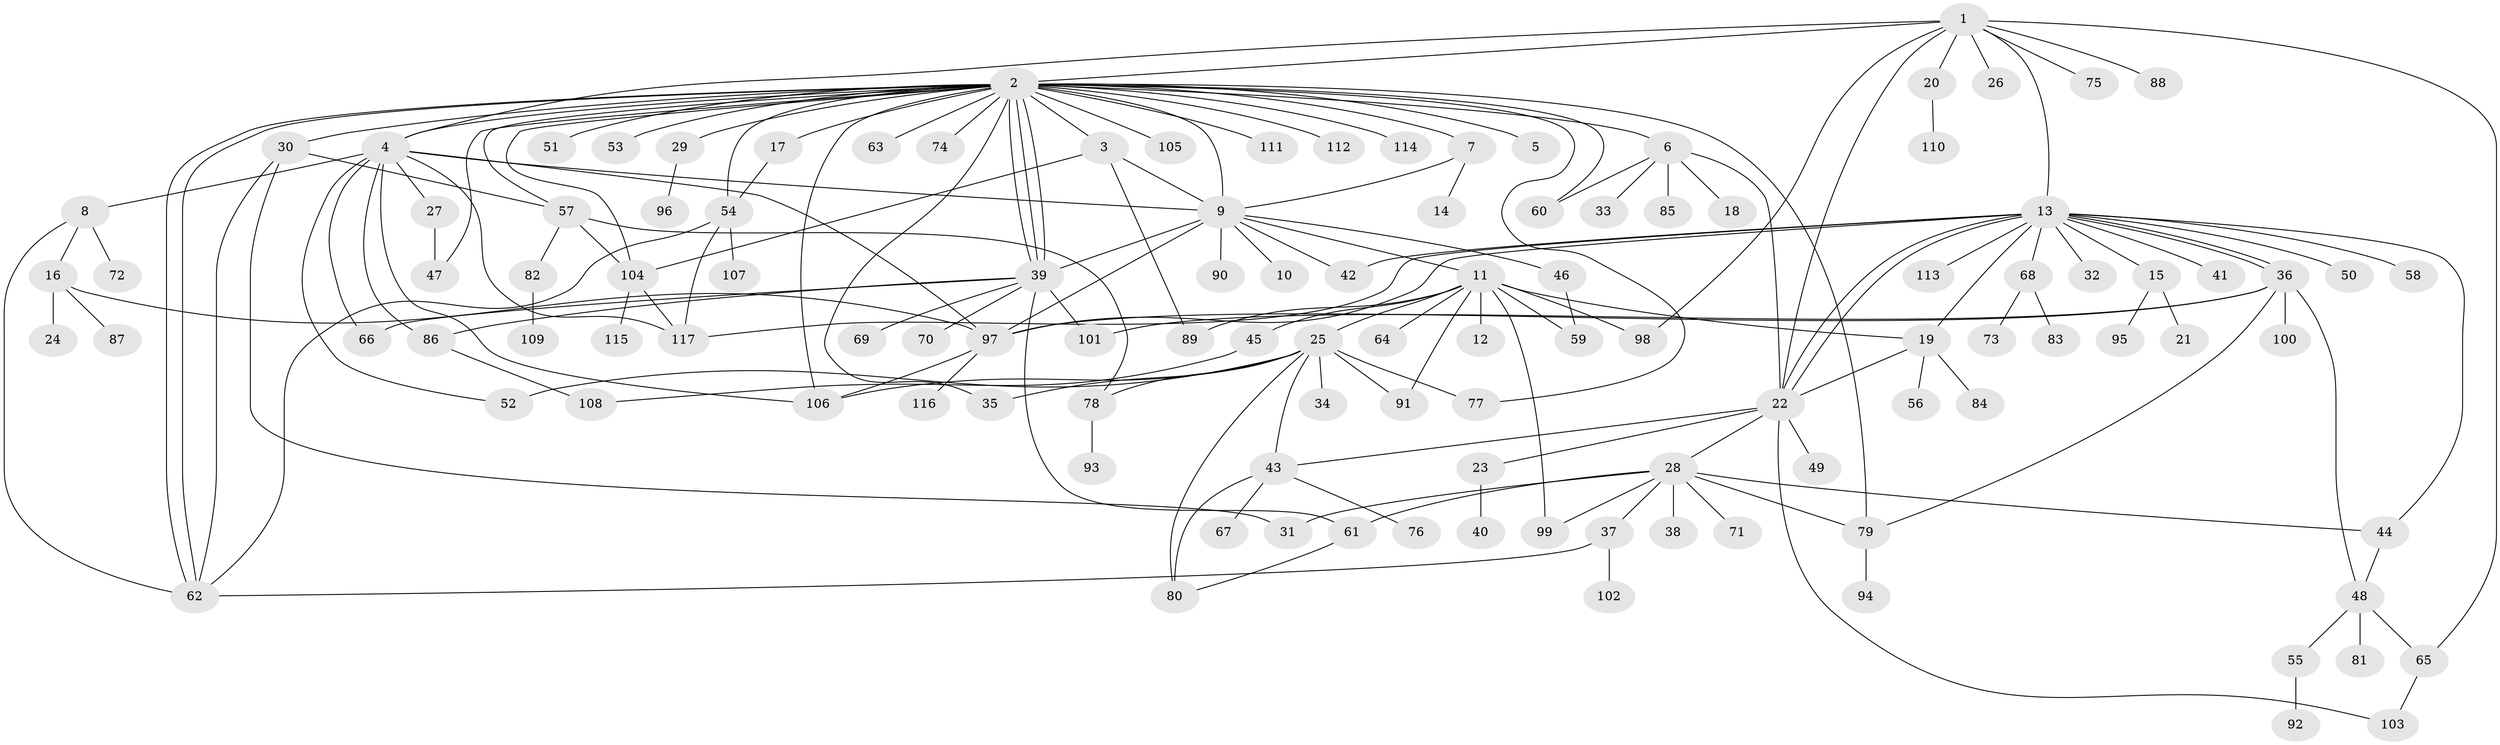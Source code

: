 // Generated by graph-tools (version 1.1) at 2025/14/03/09/25 04:14:38]
// undirected, 117 vertices, 175 edges
graph export_dot {
graph [start="1"]
  node [color=gray90,style=filled];
  1;
  2;
  3;
  4;
  5;
  6;
  7;
  8;
  9;
  10;
  11;
  12;
  13;
  14;
  15;
  16;
  17;
  18;
  19;
  20;
  21;
  22;
  23;
  24;
  25;
  26;
  27;
  28;
  29;
  30;
  31;
  32;
  33;
  34;
  35;
  36;
  37;
  38;
  39;
  40;
  41;
  42;
  43;
  44;
  45;
  46;
  47;
  48;
  49;
  50;
  51;
  52;
  53;
  54;
  55;
  56;
  57;
  58;
  59;
  60;
  61;
  62;
  63;
  64;
  65;
  66;
  67;
  68;
  69;
  70;
  71;
  72;
  73;
  74;
  75;
  76;
  77;
  78;
  79;
  80;
  81;
  82;
  83;
  84;
  85;
  86;
  87;
  88;
  89;
  90;
  91;
  92;
  93;
  94;
  95;
  96;
  97;
  98;
  99;
  100;
  101;
  102;
  103;
  104;
  105;
  106;
  107;
  108;
  109;
  110;
  111;
  112;
  113;
  114;
  115;
  116;
  117;
  1 -- 2;
  1 -- 4;
  1 -- 13;
  1 -- 20;
  1 -- 22;
  1 -- 26;
  1 -- 65;
  1 -- 75;
  1 -- 88;
  1 -- 98;
  2 -- 3;
  2 -- 4;
  2 -- 5;
  2 -- 6;
  2 -- 7;
  2 -- 9;
  2 -- 17;
  2 -- 29;
  2 -- 30;
  2 -- 35;
  2 -- 39;
  2 -- 39;
  2 -- 39;
  2 -- 47;
  2 -- 51;
  2 -- 53;
  2 -- 54;
  2 -- 57;
  2 -- 60;
  2 -- 62;
  2 -- 62;
  2 -- 63;
  2 -- 74;
  2 -- 77;
  2 -- 79;
  2 -- 104;
  2 -- 105;
  2 -- 106;
  2 -- 111;
  2 -- 112;
  2 -- 114;
  3 -- 9;
  3 -- 89;
  3 -- 104;
  4 -- 8;
  4 -- 9;
  4 -- 27;
  4 -- 52;
  4 -- 66;
  4 -- 86;
  4 -- 97;
  4 -- 106;
  4 -- 117;
  6 -- 18;
  6 -- 22;
  6 -- 33;
  6 -- 60;
  6 -- 85;
  7 -- 9;
  7 -- 14;
  8 -- 16;
  8 -- 62;
  8 -- 72;
  9 -- 10;
  9 -- 11;
  9 -- 39;
  9 -- 42;
  9 -- 46;
  9 -- 90;
  9 -- 97;
  11 -- 12;
  11 -- 19;
  11 -- 25;
  11 -- 45;
  11 -- 59;
  11 -- 64;
  11 -- 89;
  11 -- 91;
  11 -- 98;
  11 -- 99;
  13 -- 15;
  13 -- 19;
  13 -- 22;
  13 -- 22;
  13 -- 32;
  13 -- 36;
  13 -- 36;
  13 -- 41;
  13 -- 42;
  13 -- 44;
  13 -- 50;
  13 -- 58;
  13 -- 68;
  13 -- 97;
  13 -- 113;
  13 -- 117;
  15 -- 21;
  15 -- 95;
  16 -- 24;
  16 -- 87;
  16 -- 97;
  17 -- 54;
  19 -- 22;
  19 -- 56;
  19 -- 84;
  20 -- 110;
  22 -- 23;
  22 -- 28;
  22 -- 43;
  22 -- 49;
  22 -- 103;
  23 -- 40;
  25 -- 34;
  25 -- 35;
  25 -- 43;
  25 -- 52;
  25 -- 77;
  25 -- 78;
  25 -- 80;
  25 -- 91;
  25 -- 106;
  27 -- 47;
  28 -- 31;
  28 -- 37;
  28 -- 38;
  28 -- 44;
  28 -- 61;
  28 -- 71;
  28 -- 79;
  28 -- 99;
  29 -- 96;
  30 -- 31;
  30 -- 57;
  30 -- 62;
  36 -- 48;
  36 -- 79;
  36 -- 97;
  36 -- 100;
  36 -- 101;
  37 -- 62;
  37 -- 102;
  39 -- 61;
  39 -- 66;
  39 -- 69;
  39 -- 70;
  39 -- 86;
  39 -- 101;
  43 -- 67;
  43 -- 76;
  43 -- 80;
  44 -- 48;
  45 -- 108;
  46 -- 59;
  48 -- 55;
  48 -- 65;
  48 -- 81;
  54 -- 62;
  54 -- 107;
  54 -- 117;
  55 -- 92;
  57 -- 78;
  57 -- 82;
  57 -- 104;
  61 -- 80;
  65 -- 103;
  68 -- 73;
  68 -- 83;
  78 -- 93;
  79 -- 94;
  82 -- 109;
  86 -- 108;
  97 -- 106;
  97 -- 116;
  104 -- 115;
  104 -- 117;
}
